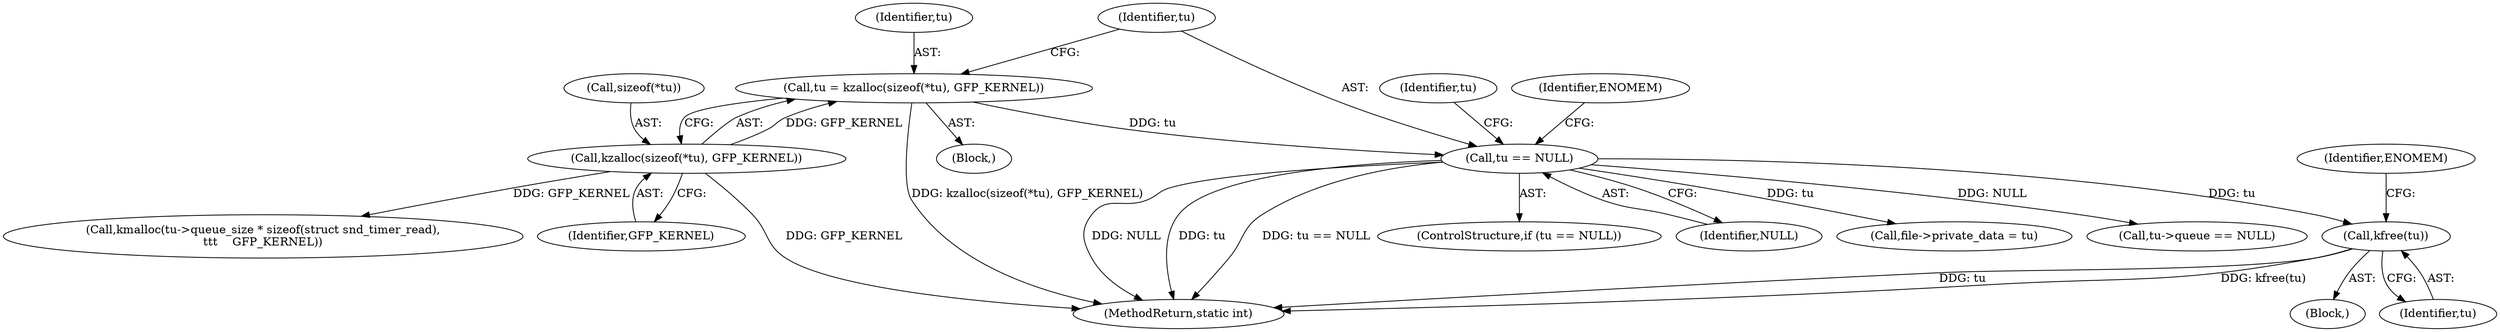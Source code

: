 digraph "0_linux_af368027a49a751d6ff4ee9e3f9961f35bb4fede_0@API" {
"1000175" [label="(Call,kfree(tu))"];
"1000125" [label="(Call,tu == NULL)"];
"1000117" [label="(Call,tu = kzalloc(sizeof(*tu), GFP_KERNEL))"];
"1000119" [label="(Call,kzalloc(sizeof(*tu), GFP_KERNEL))"];
"1000120" [label="(Call,sizeof(*tu))"];
"1000124" [label="(ControlStructure,if (tu == NULL))"];
"1000174" [label="(Block,)"];
"1000127" [label="(Identifier,NULL)"];
"1000134" [label="(Identifier,tu)"];
"1000180" [label="(Call,file->private_data = tu)"];
"1000175" [label="(Call,kfree(tu))"];
"1000118" [label="(Identifier,tu)"];
"1000176" [label="(Identifier,tu)"];
"1000169" [label="(Call,tu->queue == NULL)"];
"1000119" [label="(Call,kzalloc(sizeof(*tu), GFP_KERNEL))"];
"1000126" [label="(Identifier,tu)"];
"1000160" [label="(Call,kmalloc(tu->queue_size * sizeof(struct snd_timer_read),\n\t\t\t    GFP_KERNEL))"];
"1000103" [label="(Block,)"];
"1000187" [label="(MethodReturn,static int)"];
"1000117" [label="(Call,tu = kzalloc(sizeof(*tu), GFP_KERNEL))"];
"1000125" [label="(Call,tu == NULL)"];
"1000123" [label="(Identifier,GFP_KERNEL)"];
"1000179" [label="(Identifier,ENOMEM)"];
"1000130" [label="(Identifier,ENOMEM)"];
"1000175" -> "1000174"  [label="AST: "];
"1000175" -> "1000176"  [label="CFG: "];
"1000176" -> "1000175"  [label="AST: "];
"1000179" -> "1000175"  [label="CFG: "];
"1000175" -> "1000187"  [label="DDG: tu"];
"1000175" -> "1000187"  [label="DDG: kfree(tu)"];
"1000125" -> "1000175"  [label="DDG: tu"];
"1000125" -> "1000124"  [label="AST: "];
"1000125" -> "1000127"  [label="CFG: "];
"1000126" -> "1000125"  [label="AST: "];
"1000127" -> "1000125"  [label="AST: "];
"1000130" -> "1000125"  [label="CFG: "];
"1000134" -> "1000125"  [label="CFG: "];
"1000125" -> "1000187"  [label="DDG: tu == NULL"];
"1000125" -> "1000187"  [label="DDG: NULL"];
"1000125" -> "1000187"  [label="DDG: tu"];
"1000117" -> "1000125"  [label="DDG: tu"];
"1000125" -> "1000169"  [label="DDG: NULL"];
"1000125" -> "1000180"  [label="DDG: tu"];
"1000117" -> "1000103"  [label="AST: "];
"1000117" -> "1000119"  [label="CFG: "];
"1000118" -> "1000117"  [label="AST: "];
"1000119" -> "1000117"  [label="AST: "];
"1000126" -> "1000117"  [label="CFG: "];
"1000117" -> "1000187"  [label="DDG: kzalloc(sizeof(*tu), GFP_KERNEL)"];
"1000119" -> "1000117"  [label="DDG: GFP_KERNEL"];
"1000119" -> "1000123"  [label="CFG: "];
"1000120" -> "1000119"  [label="AST: "];
"1000123" -> "1000119"  [label="AST: "];
"1000119" -> "1000187"  [label="DDG: GFP_KERNEL"];
"1000119" -> "1000160"  [label="DDG: GFP_KERNEL"];
}
